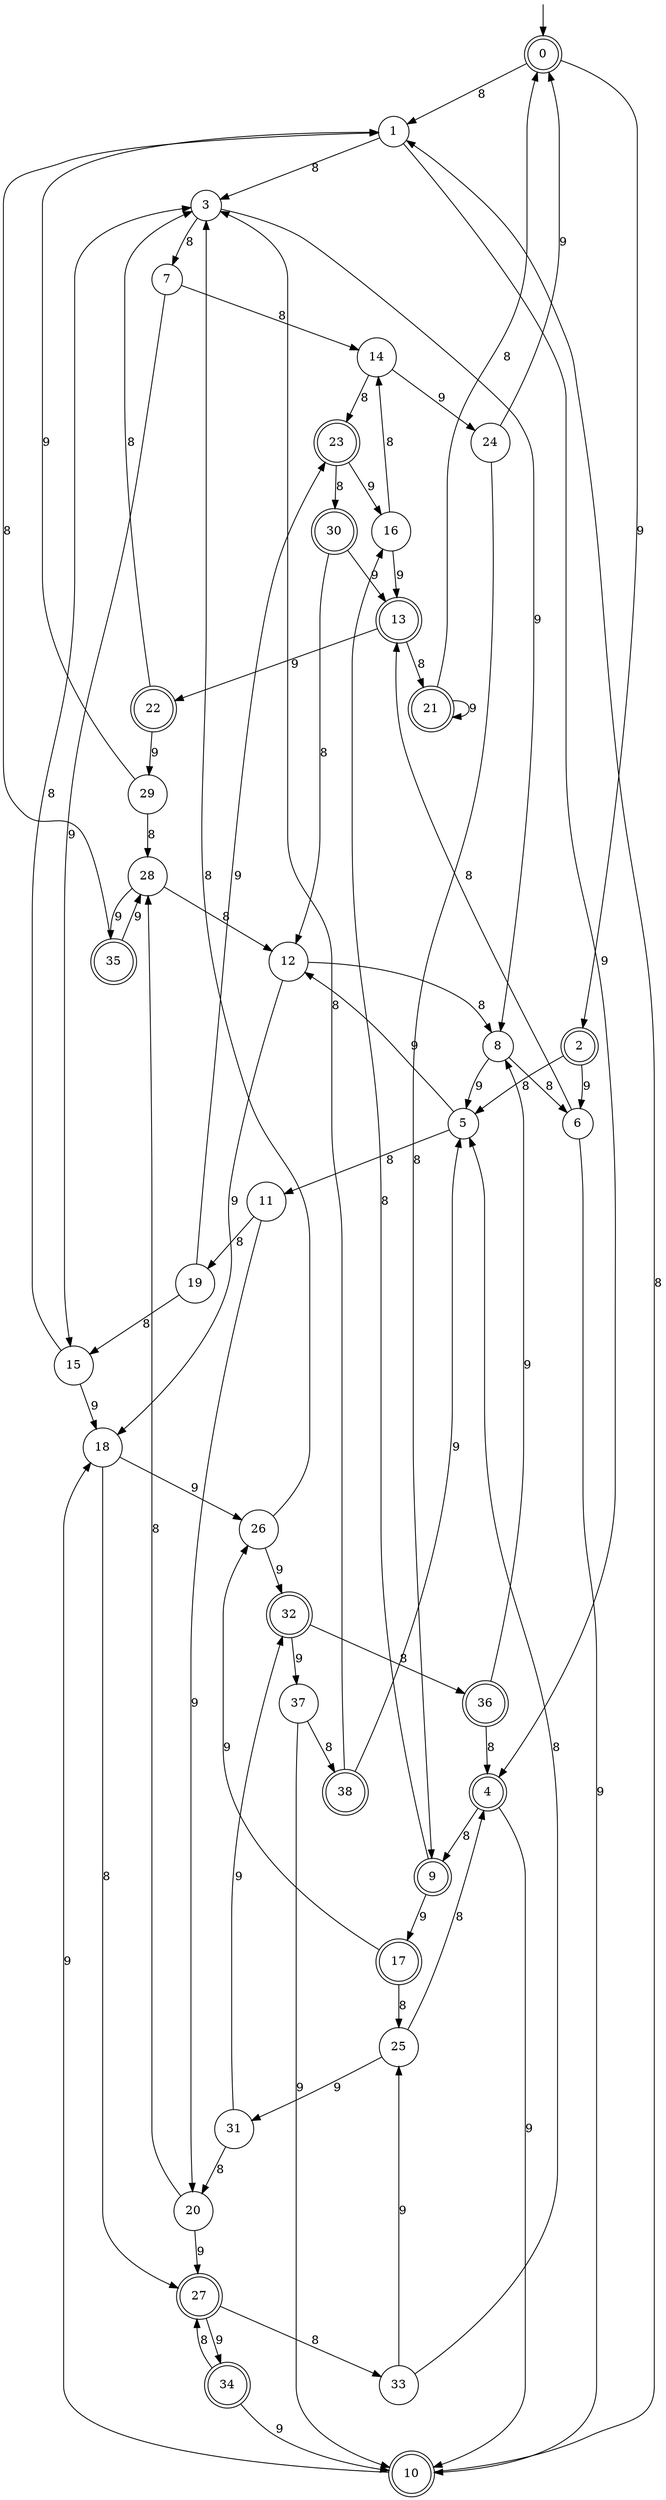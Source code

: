 digraph g {

	s0 [shape="doublecircle" label="0"];
	s1 [shape="circle" label="1"];
	s2 [shape="doublecircle" label="2"];
	s3 [shape="circle" label="3"];
	s4 [shape="doublecircle" label="4"];
	s5 [shape="circle" label="5"];
	s6 [shape="circle" label="6"];
	s7 [shape="circle" label="7"];
	s8 [shape="circle" label="8"];
	s9 [shape="doublecircle" label="9"];
	s10 [shape="doublecircle" label="10"];
	s11 [shape="circle" label="11"];
	s12 [shape="circle" label="12"];
	s13 [shape="doublecircle" label="13"];
	s14 [shape="circle" label="14"];
	s15 [shape="circle" label="15"];
	s16 [shape="circle" label="16"];
	s17 [shape="doublecircle" label="17"];
	s18 [shape="circle" label="18"];
	s19 [shape="circle" label="19"];
	s20 [shape="circle" label="20"];
	s21 [shape="doublecircle" label="21"];
	s22 [shape="doublecircle" label="22"];
	s23 [shape="doublecircle" label="23"];
	s24 [shape="circle" label="24"];
	s25 [shape="circle" label="25"];
	s26 [shape="circle" label="26"];
	s27 [shape="doublecircle" label="27"];
	s28 [shape="circle" label="28"];
	s29 [shape="circle" label="29"];
	s30 [shape="doublecircle" label="30"];
	s31 [shape="circle" label="31"];
	s32 [shape="doublecircle" label="32"];
	s33 [shape="circle" label="33"];
	s34 [shape="doublecircle" label="34"];
	s35 [shape="doublecircle" label="35"];
	s36 [shape="doublecircle" label="36"];
	s37 [shape="circle" label="37"];
	s38 [shape="doublecircle" label="38"];
	s0 -> s1 [label="8"];
	s0 -> s2 [label="9"];
	s1 -> s3 [label="8"];
	s1 -> s4 [label="9"];
	s2 -> s5 [label="8"];
	s2 -> s6 [label="9"];
	s3 -> s7 [label="8"];
	s3 -> s8 [label="9"];
	s4 -> s9 [label="8"];
	s4 -> s10 [label="9"];
	s5 -> s11 [label="8"];
	s5 -> s12 [label="9"];
	s6 -> s13 [label="8"];
	s6 -> s10 [label="9"];
	s7 -> s14 [label="8"];
	s7 -> s15 [label="9"];
	s8 -> s6 [label="8"];
	s8 -> s5 [label="9"];
	s9 -> s16 [label="8"];
	s9 -> s17 [label="9"];
	s10 -> s1 [label="8"];
	s10 -> s18 [label="9"];
	s11 -> s19 [label="8"];
	s11 -> s20 [label="9"];
	s12 -> s8 [label="8"];
	s12 -> s18 [label="9"];
	s13 -> s21 [label="8"];
	s13 -> s22 [label="9"];
	s14 -> s23 [label="8"];
	s14 -> s24 [label="9"];
	s15 -> s3 [label="8"];
	s15 -> s18 [label="9"];
	s16 -> s14 [label="8"];
	s16 -> s13 [label="9"];
	s17 -> s25 [label="8"];
	s17 -> s26 [label="9"];
	s18 -> s27 [label="8"];
	s18 -> s26 [label="9"];
	s19 -> s15 [label="8"];
	s19 -> s23 [label="9"];
	s20 -> s28 [label="8"];
	s20 -> s27 [label="9"];
	s21 -> s0 [label="8"];
	s21 -> s21 [label="9"];
	s22 -> s3 [label="8"];
	s22 -> s29 [label="9"];
	s23 -> s30 [label="8"];
	s23 -> s16 [label="9"];
	s24 -> s9 [label="8"];
	s24 -> s0 [label="9"];
	s25 -> s4 [label="8"];
	s25 -> s31 [label="9"];
	s26 -> s3 [label="8"];
	s26 -> s32 [label="9"];
	s27 -> s33 [label="8"];
	s27 -> s34 [label="9"];
	s28 -> s12 [label="8"];
	s28 -> s35 [label="9"];
	s29 -> s28 [label="8"];
	s29 -> s1 [label="9"];
	s30 -> s12 [label="8"];
	s30 -> s13 [label="9"];
	s31 -> s20 [label="8"];
	s31 -> s32 [label="9"];
	s32 -> s36 [label="8"];
	s32 -> s37 [label="9"];
	s33 -> s5 [label="8"];
	s33 -> s25 [label="9"];
	s34 -> s27 [label="8"];
	s34 -> s10 [label="9"];
	s35 -> s1 [label="8"];
	s35 -> s28 [label="9"];
	s36 -> s4 [label="8"];
	s36 -> s8 [label="9"];
	s37 -> s38 [label="8"];
	s37 -> s10 [label="9"];
	s38 -> s3 [label="8"];
	s38 -> s5 [label="9"];

__start0 [label="" shape="none" width="0" height="0"];
__start0 -> s0;

}
